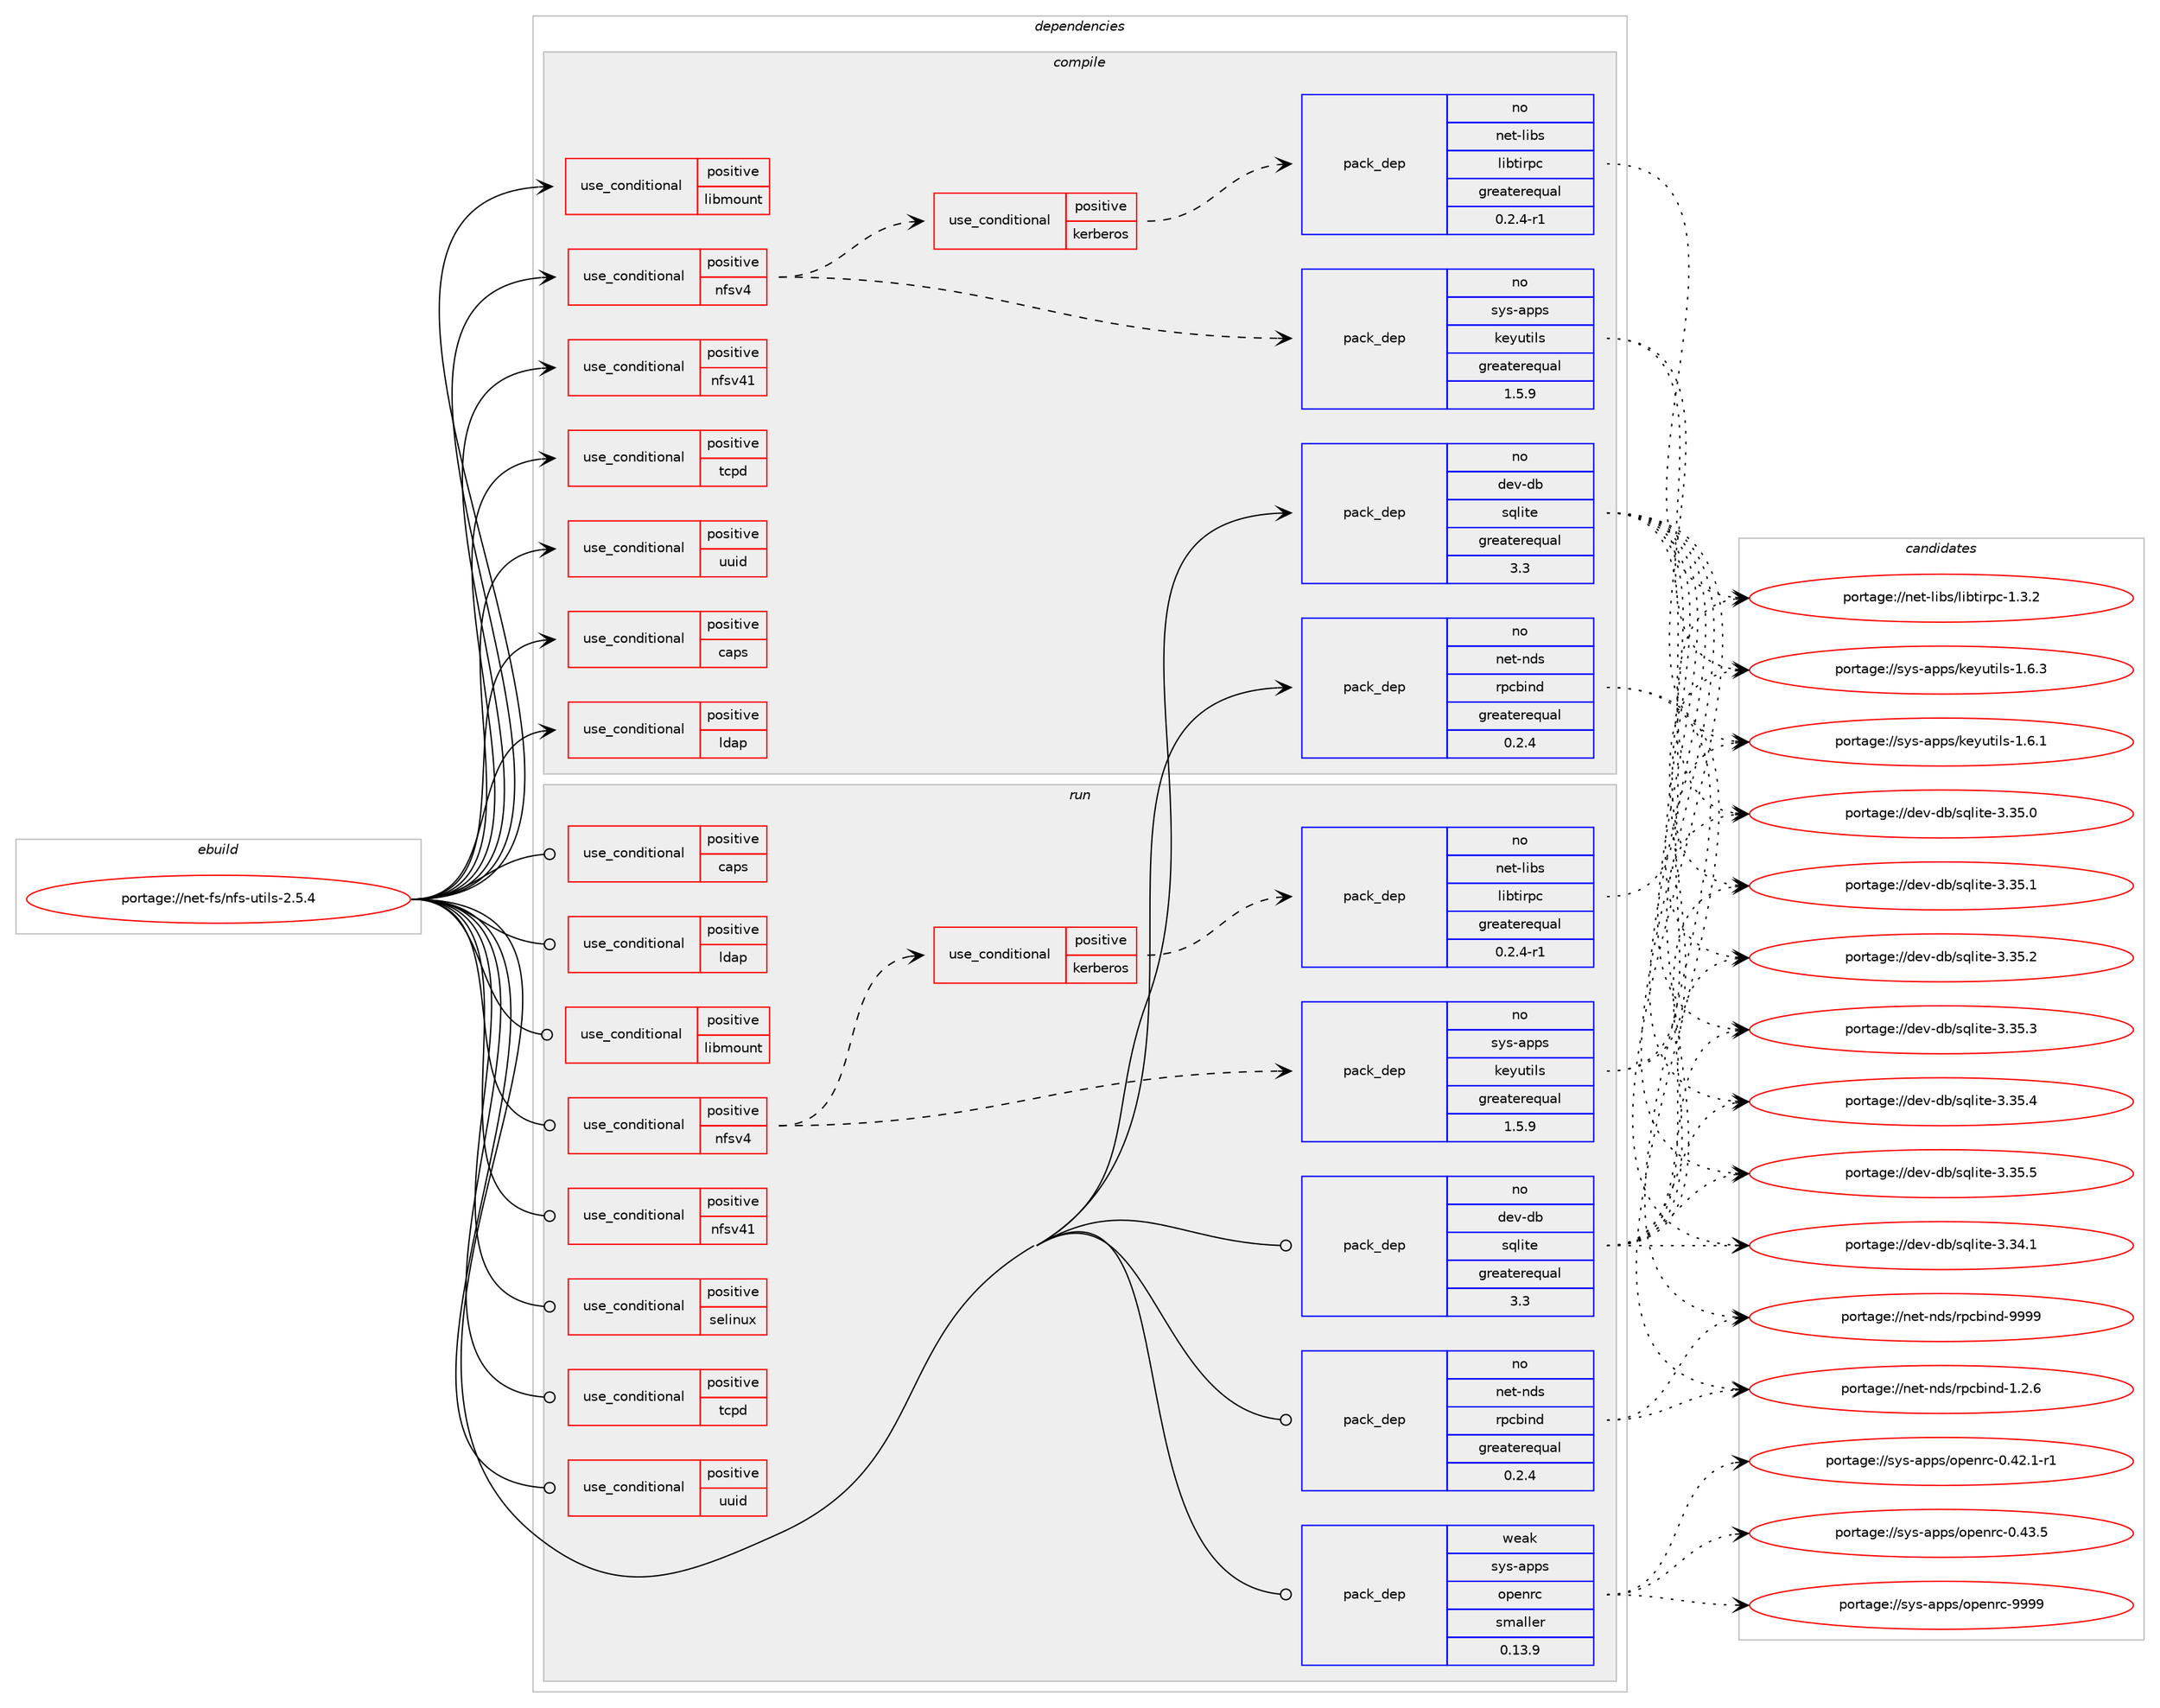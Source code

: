 digraph prolog {

# *************
# Graph options
# *************

newrank=true;
concentrate=true;
compound=true;
graph [rankdir=LR,fontname=Helvetica,fontsize=10,ranksep=1.5];#, ranksep=2.5, nodesep=0.2];
edge  [arrowhead=vee];
node  [fontname=Helvetica,fontsize=10];

# **********
# The ebuild
# **********

subgraph cluster_leftcol {
color=gray;
rank=same;
label=<<i>ebuild</i>>;
id [label="portage://net-fs/nfs-utils-2.5.4", color=red, width=4, href="../net-fs/nfs-utils-2.5.4.svg"];
}

# ****************
# The dependencies
# ****************

subgraph cluster_midcol {
color=gray;
label=<<i>dependencies</i>>;
subgraph cluster_compile {
fillcolor="#eeeeee";
style=filled;
label=<<i>compile</i>>;
subgraph cond33 {
dependency58 [label=<<TABLE BORDER="0" CELLBORDER="1" CELLSPACING="0" CELLPADDING="4"><TR><TD ROWSPAN="3" CELLPADDING="10">use_conditional</TD></TR><TR><TD>positive</TD></TR><TR><TD>caps</TD></TR></TABLE>>, shape=none, color=red];
# *** BEGIN UNKNOWN DEPENDENCY TYPE (TODO) ***
# dependency58 -> package_dependency(portage://net-fs/nfs-utils-2.5.4,install,no,sys-libs,libcap,none,[,,],[],[])
# *** END UNKNOWN DEPENDENCY TYPE (TODO) ***

}
id:e -> dependency58:w [weight=20,style="solid",arrowhead="vee"];
subgraph cond34 {
dependency59 [label=<<TABLE BORDER="0" CELLBORDER="1" CELLSPACING="0" CELLPADDING="4"><TR><TD ROWSPAN="3" CELLPADDING="10">use_conditional</TD></TR><TR><TD>positive</TD></TR><TR><TD>ldap</TD></TR></TABLE>>, shape=none, color=red];
# *** BEGIN UNKNOWN DEPENDENCY TYPE (TODO) ***
# dependency59 -> package_dependency(portage://net-fs/nfs-utils-2.5.4,install,no,net-nds,openldap,none,[,,],[],[])
# *** END UNKNOWN DEPENDENCY TYPE (TODO) ***

}
id:e -> dependency59:w [weight=20,style="solid",arrowhead="vee"];
subgraph cond35 {
dependency60 [label=<<TABLE BORDER="0" CELLBORDER="1" CELLSPACING="0" CELLPADDING="4"><TR><TD ROWSPAN="3" CELLPADDING="10">use_conditional</TD></TR><TR><TD>positive</TD></TR><TR><TD>libmount</TD></TR></TABLE>>, shape=none, color=red];
# *** BEGIN UNKNOWN DEPENDENCY TYPE (TODO) ***
# dependency60 -> package_dependency(portage://net-fs/nfs-utils-2.5.4,install,no,sys-apps,util-linux,none,[,,],[],[])
# *** END UNKNOWN DEPENDENCY TYPE (TODO) ***

}
id:e -> dependency60:w [weight=20,style="solid",arrowhead="vee"];
subgraph cond36 {
dependency61 [label=<<TABLE BORDER="0" CELLBORDER="1" CELLSPACING="0" CELLPADDING="4"><TR><TD ROWSPAN="3" CELLPADDING="10">use_conditional</TD></TR><TR><TD>positive</TD></TR><TR><TD>nfsv4</TD></TR></TABLE>>, shape=none, color=red];
# *** BEGIN UNKNOWN DEPENDENCY TYPE (TODO) ***
# dependency61 -> package_dependency(portage://net-fs/nfs-utils-2.5.4,install,no,dev-libs,libevent,none,[,,],any_same_slot,[])
# *** END UNKNOWN DEPENDENCY TYPE (TODO) ***

subgraph pack24 {
dependency62 [label=<<TABLE BORDER="0" CELLBORDER="1" CELLSPACING="0" CELLPADDING="4" WIDTH="220"><TR><TD ROWSPAN="6" CELLPADDING="30">pack_dep</TD></TR><TR><TD WIDTH="110">no</TD></TR><TR><TD>sys-apps</TD></TR><TR><TD>keyutils</TD></TR><TR><TD>greaterequal</TD></TR><TR><TD>1.5.9</TD></TR></TABLE>>, shape=none, color=blue];
}
dependency61:e -> dependency62:w [weight=20,style="dashed",arrowhead="vee"];
subgraph cond37 {
dependency63 [label=<<TABLE BORDER="0" CELLBORDER="1" CELLSPACING="0" CELLPADDING="4"><TR><TD ROWSPAN="3" CELLPADDING="10">use_conditional</TD></TR><TR><TD>positive</TD></TR><TR><TD>kerberos</TD></TR></TABLE>>, shape=none, color=red];
subgraph pack25 {
dependency64 [label=<<TABLE BORDER="0" CELLBORDER="1" CELLSPACING="0" CELLPADDING="4" WIDTH="220"><TR><TD ROWSPAN="6" CELLPADDING="30">pack_dep</TD></TR><TR><TD WIDTH="110">no</TD></TR><TR><TD>net-libs</TD></TR><TR><TD>libtirpc</TD></TR><TR><TD>greaterequal</TD></TR><TR><TD>0.2.4-r1</TD></TR></TABLE>>, shape=none, color=blue];
}
dependency63:e -> dependency64:w [weight=20,style="dashed",arrowhead="vee"];
# *** BEGIN UNKNOWN DEPENDENCY TYPE (TODO) ***
# dependency63 -> package_dependency(portage://net-fs/nfs-utils-2.5.4,install,no,app-crypt,mit-krb5,none,[,,],[],[])
# *** END UNKNOWN DEPENDENCY TYPE (TODO) ***

}
dependency61:e -> dependency63:w [weight=20,style="dashed",arrowhead="vee"];
}
id:e -> dependency61:w [weight=20,style="solid",arrowhead="vee"];
subgraph cond38 {
dependency65 [label=<<TABLE BORDER="0" CELLBORDER="1" CELLSPACING="0" CELLPADDING="4"><TR><TD ROWSPAN="3" CELLPADDING="10">use_conditional</TD></TR><TR><TD>positive</TD></TR><TR><TD>nfsv41</TD></TR></TABLE>>, shape=none, color=red];
# *** BEGIN UNKNOWN DEPENDENCY TYPE (TODO) ***
# dependency65 -> package_dependency(portage://net-fs/nfs-utils-2.5.4,install,no,sys-fs,lvm2,none,[,,],[],[])
# *** END UNKNOWN DEPENDENCY TYPE (TODO) ***

}
id:e -> dependency65:w [weight=20,style="solid",arrowhead="vee"];
subgraph cond39 {
dependency66 [label=<<TABLE BORDER="0" CELLBORDER="1" CELLSPACING="0" CELLPADDING="4"><TR><TD ROWSPAN="3" CELLPADDING="10">use_conditional</TD></TR><TR><TD>positive</TD></TR><TR><TD>tcpd</TD></TR></TABLE>>, shape=none, color=red];
# *** BEGIN UNKNOWN DEPENDENCY TYPE (TODO) ***
# dependency66 -> package_dependency(portage://net-fs/nfs-utils-2.5.4,install,no,sys-apps,tcp-wrappers,none,[,,],[],[])
# *** END UNKNOWN DEPENDENCY TYPE (TODO) ***

}
id:e -> dependency66:w [weight=20,style="solid",arrowhead="vee"];
subgraph cond40 {
dependency67 [label=<<TABLE BORDER="0" CELLBORDER="1" CELLSPACING="0" CELLPADDING="4"><TR><TD ROWSPAN="3" CELLPADDING="10">use_conditional</TD></TR><TR><TD>positive</TD></TR><TR><TD>uuid</TD></TR></TABLE>>, shape=none, color=red];
# *** BEGIN UNKNOWN DEPENDENCY TYPE (TODO) ***
# dependency67 -> package_dependency(portage://net-fs/nfs-utils-2.5.4,install,no,sys-apps,util-linux,none,[,,],[],[])
# *** END UNKNOWN DEPENDENCY TYPE (TODO) ***

}
id:e -> dependency67:w [weight=20,style="solid",arrowhead="vee"];
subgraph pack26 {
dependency68 [label=<<TABLE BORDER="0" CELLBORDER="1" CELLSPACING="0" CELLPADDING="4" WIDTH="220"><TR><TD ROWSPAN="6" CELLPADDING="30">pack_dep</TD></TR><TR><TD WIDTH="110">no</TD></TR><TR><TD>dev-db</TD></TR><TR><TD>sqlite</TD></TR><TR><TD>greaterequal</TD></TR><TR><TD>3.3</TD></TR></TABLE>>, shape=none, color=blue];
}
id:e -> dependency68:w [weight=20,style="solid",arrowhead="vee"];
# *** BEGIN UNKNOWN DEPENDENCY TYPE (TODO) ***
# id -> package_dependency(portage://net-fs/nfs-utils-2.5.4,install,no,dev-libs,libxml2,none,[,,],[],[])
# *** END UNKNOWN DEPENDENCY TYPE (TODO) ***

# *** BEGIN UNKNOWN DEPENDENCY TYPE (TODO) ***
# id -> package_dependency(portage://net-fs/nfs-utils-2.5.4,install,no,net-libs,libtirpc,none,[,,],any_same_slot,[])
# *** END UNKNOWN DEPENDENCY TYPE (TODO) ***

subgraph pack27 {
dependency69 [label=<<TABLE BORDER="0" CELLBORDER="1" CELLSPACING="0" CELLPADDING="4" WIDTH="220"><TR><TD ROWSPAN="6" CELLPADDING="30">pack_dep</TD></TR><TR><TD WIDTH="110">no</TD></TR><TR><TD>net-nds</TD></TR><TR><TD>rpcbind</TD></TR><TR><TD>greaterequal</TD></TR><TR><TD>0.2.4</TD></TR></TABLE>>, shape=none, color=blue];
}
id:e -> dependency69:w [weight=20,style="solid",arrowhead="vee"];
# *** BEGIN UNKNOWN DEPENDENCY TYPE (TODO) ***
# id -> package_dependency(portage://net-fs/nfs-utils-2.5.4,install,no,sys-libs,e2fsprogs-libs,none,[,,],[],[])
# *** END UNKNOWN DEPENDENCY TYPE (TODO) ***

}
subgraph cluster_compileandrun {
fillcolor="#eeeeee";
style=filled;
label=<<i>compile and run</i>>;
}
subgraph cluster_run {
fillcolor="#eeeeee";
style=filled;
label=<<i>run</i>>;
subgraph cond41 {
dependency70 [label=<<TABLE BORDER="0" CELLBORDER="1" CELLSPACING="0" CELLPADDING="4"><TR><TD ROWSPAN="3" CELLPADDING="10">use_conditional</TD></TR><TR><TD>positive</TD></TR><TR><TD>caps</TD></TR></TABLE>>, shape=none, color=red];
# *** BEGIN UNKNOWN DEPENDENCY TYPE (TODO) ***
# dependency70 -> package_dependency(portage://net-fs/nfs-utils-2.5.4,run,no,sys-libs,libcap,none,[,,],[],[])
# *** END UNKNOWN DEPENDENCY TYPE (TODO) ***

}
id:e -> dependency70:w [weight=20,style="solid",arrowhead="odot"];
subgraph cond42 {
dependency71 [label=<<TABLE BORDER="0" CELLBORDER="1" CELLSPACING="0" CELLPADDING="4"><TR><TD ROWSPAN="3" CELLPADDING="10">use_conditional</TD></TR><TR><TD>positive</TD></TR><TR><TD>ldap</TD></TR></TABLE>>, shape=none, color=red];
# *** BEGIN UNKNOWN DEPENDENCY TYPE (TODO) ***
# dependency71 -> package_dependency(portage://net-fs/nfs-utils-2.5.4,run,no,net-nds,openldap,none,[,,],[],[])
# *** END UNKNOWN DEPENDENCY TYPE (TODO) ***

}
id:e -> dependency71:w [weight=20,style="solid",arrowhead="odot"];
subgraph cond43 {
dependency72 [label=<<TABLE BORDER="0" CELLBORDER="1" CELLSPACING="0" CELLPADDING="4"><TR><TD ROWSPAN="3" CELLPADDING="10">use_conditional</TD></TR><TR><TD>positive</TD></TR><TR><TD>libmount</TD></TR></TABLE>>, shape=none, color=red];
# *** BEGIN UNKNOWN DEPENDENCY TYPE (TODO) ***
# dependency72 -> package_dependency(portage://net-fs/nfs-utils-2.5.4,run,no,sys-apps,util-linux,none,[,,],[],[])
# *** END UNKNOWN DEPENDENCY TYPE (TODO) ***

}
id:e -> dependency72:w [weight=20,style="solid",arrowhead="odot"];
subgraph cond44 {
dependency73 [label=<<TABLE BORDER="0" CELLBORDER="1" CELLSPACING="0" CELLPADDING="4"><TR><TD ROWSPAN="3" CELLPADDING="10">use_conditional</TD></TR><TR><TD>positive</TD></TR><TR><TD>nfsv4</TD></TR></TABLE>>, shape=none, color=red];
# *** BEGIN UNKNOWN DEPENDENCY TYPE (TODO) ***
# dependency73 -> package_dependency(portage://net-fs/nfs-utils-2.5.4,run,no,dev-libs,libevent,none,[,,],any_same_slot,[])
# *** END UNKNOWN DEPENDENCY TYPE (TODO) ***

subgraph pack28 {
dependency74 [label=<<TABLE BORDER="0" CELLBORDER="1" CELLSPACING="0" CELLPADDING="4" WIDTH="220"><TR><TD ROWSPAN="6" CELLPADDING="30">pack_dep</TD></TR><TR><TD WIDTH="110">no</TD></TR><TR><TD>sys-apps</TD></TR><TR><TD>keyutils</TD></TR><TR><TD>greaterequal</TD></TR><TR><TD>1.5.9</TD></TR></TABLE>>, shape=none, color=blue];
}
dependency73:e -> dependency74:w [weight=20,style="dashed",arrowhead="vee"];
subgraph cond45 {
dependency75 [label=<<TABLE BORDER="0" CELLBORDER="1" CELLSPACING="0" CELLPADDING="4"><TR><TD ROWSPAN="3" CELLPADDING="10">use_conditional</TD></TR><TR><TD>positive</TD></TR><TR><TD>kerberos</TD></TR></TABLE>>, shape=none, color=red];
subgraph pack29 {
dependency76 [label=<<TABLE BORDER="0" CELLBORDER="1" CELLSPACING="0" CELLPADDING="4" WIDTH="220"><TR><TD ROWSPAN="6" CELLPADDING="30">pack_dep</TD></TR><TR><TD WIDTH="110">no</TD></TR><TR><TD>net-libs</TD></TR><TR><TD>libtirpc</TD></TR><TR><TD>greaterequal</TD></TR><TR><TD>0.2.4-r1</TD></TR></TABLE>>, shape=none, color=blue];
}
dependency75:e -> dependency76:w [weight=20,style="dashed",arrowhead="vee"];
# *** BEGIN UNKNOWN DEPENDENCY TYPE (TODO) ***
# dependency75 -> package_dependency(portage://net-fs/nfs-utils-2.5.4,run,no,app-crypt,mit-krb5,none,[,,],[],[])
# *** END UNKNOWN DEPENDENCY TYPE (TODO) ***

}
dependency73:e -> dependency75:w [weight=20,style="dashed",arrowhead="vee"];
}
id:e -> dependency73:w [weight=20,style="solid",arrowhead="odot"];
subgraph cond46 {
dependency77 [label=<<TABLE BORDER="0" CELLBORDER="1" CELLSPACING="0" CELLPADDING="4"><TR><TD ROWSPAN="3" CELLPADDING="10">use_conditional</TD></TR><TR><TD>positive</TD></TR><TR><TD>nfsv41</TD></TR></TABLE>>, shape=none, color=red];
# *** BEGIN UNKNOWN DEPENDENCY TYPE (TODO) ***
# dependency77 -> package_dependency(portage://net-fs/nfs-utils-2.5.4,run,no,sys-fs,lvm2,none,[,,],[],[])
# *** END UNKNOWN DEPENDENCY TYPE (TODO) ***

}
id:e -> dependency77:w [weight=20,style="solid",arrowhead="odot"];
subgraph cond47 {
dependency78 [label=<<TABLE BORDER="0" CELLBORDER="1" CELLSPACING="0" CELLPADDING="4"><TR><TD ROWSPAN="3" CELLPADDING="10">use_conditional</TD></TR><TR><TD>positive</TD></TR><TR><TD>selinux</TD></TR></TABLE>>, shape=none, color=red];
# *** BEGIN UNKNOWN DEPENDENCY TYPE (TODO) ***
# dependency78 -> package_dependency(portage://net-fs/nfs-utils-2.5.4,run,no,sec-policy,selinux-rpc,none,[,,],[],[])
# *** END UNKNOWN DEPENDENCY TYPE (TODO) ***

# *** BEGIN UNKNOWN DEPENDENCY TYPE (TODO) ***
# dependency78 -> package_dependency(portage://net-fs/nfs-utils-2.5.4,run,no,sec-policy,selinux-rpcbind,none,[,,],[],[])
# *** END UNKNOWN DEPENDENCY TYPE (TODO) ***

}
id:e -> dependency78:w [weight=20,style="solid",arrowhead="odot"];
subgraph cond48 {
dependency79 [label=<<TABLE BORDER="0" CELLBORDER="1" CELLSPACING="0" CELLPADDING="4"><TR><TD ROWSPAN="3" CELLPADDING="10">use_conditional</TD></TR><TR><TD>positive</TD></TR><TR><TD>tcpd</TD></TR></TABLE>>, shape=none, color=red];
# *** BEGIN UNKNOWN DEPENDENCY TYPE (TODO) ***
# dependency79 -> package_dependency(portage://net-fs/nfs-utils-2.5.4,run,no,sys-apps,tcp-wrappers,none,[,,],[],[])
# *** END UNKNOWN DEPENDENCY TYPE (TODO) ***

}
id:e -> dependency79:w [weight=20,style="solid",arrowhead="odot"];
subgraph cond49 {
dependency80 [label=<<TABLE BORDER="0" CELLBORDER="1" CELLSPACING="0" CELLPADDING="4"><TR><TD ROWSPAN="3" CELLPADDING="10">use_conditional</TD></TR><TR><TD>positive</TD></TR><TR><TD>uuid</TD></TR></TABLE>>, shape=none, color=red];
# *** BEGIN UNKNOWN DEPENDENCY TYPE (TODO) ***
# dependency80 -> package_dependency(portage://net-fs/nfs-utils-2.5.4,run,no,sys-apps,util-linux,none,[,,],[],[])
# *** END UNKNOWN DEPENDENCY TYPE (TODO) ***

}
id:e -> dependency80:w [weight=20,style="solid",arrowhead="odot"];
subgraph pack30 {
dependency81 [label=<<TABLE BORDER="0" CELLBORDER="1" CELLSPACING="0" CELLPADDING="4" WIDTH="220"><TR><TD ROWSPAN="6" CELLPADDING="30">pack_dep</TD></TR><TR><TD WIDTH="110">no</TD></TR><TR><TD>dev-db</TD></TR><TR><TD>sqlite</TD></TR><TR><TD>greaterequal</TD></TR><TR><TD>3.3</TD></TR></TABLE>>, shape=none, color=blue];
}
id:e -> dependency81:w [weight=20,style="solid",arrowhead="odot"];
# *** BEGIN UNKNOWN DEPENDENCY TYPE (TODO) ***
# id -> package_dependency(portage://net-fs/nfs-utils-2.5.4,run,no,dev-libs,libxml2,none,[,,],[],[])
# *** END UNKNOWN DEPENDENCY TYPE (TODO) ***

# *** BEGIN UNKNOWN DEPENDENCY TYPE (TODO) ***
# id -> package_dependency(portage://net-fs/nfs-utils-2.5.4,run,no,net-libs,libtirpc,none,[,,],any_same_slot,[])
# *** END UNKNOWN DEPENDENCY TYPE (TODO) ***

subgraph pack31 {
dependency82 [label=<<TABLE BORDER="0" CELLBORDER="1" CELLSPACING="0" CELLPADDING="4" WIDTH="220"><TR><TD ROWSPAN="6" CELLPADDING="30">pack_dep</TD></TR><TR><TD WIDTH="110">no</TD></TR><TR><TD>net-nds</TD></TR><TR><TD>rpcbind</TD></TR><TR><TD>greaterequal</TD></TR><TR><TD>0.2.4</TD></TR></TABLE>>, shape=none, color=blue];
}
id:e -> dependency82:w [weight=20,style="solid",arrowhead="odot"];
# *** BEGIN UNKNOWN DEPENDENCY TYPE (TODO) ***
# id -> package_dependency(portage://net-fs/nfs-utils-2.5.4,run,no,sys-libs,e2fsprogs-libs,none,[,,],[],[])
# *** END UNKNOWN DEPENDENCY TYPE (TODO) ***

# *** BEGIN UNKNOWN DEPENDENCY TYPE (TODO) ***
# id -> package_dependency(portage://net-fs/nfs-utils-2.5.4,run,weak,net-libs,libnfsidmap,none,[,,],[],[])
# *** END UNKNOWN DEPENDENCY TYPE (TODO) ***

# *** BEGIN UNKNOWN DEPENDENCY TYPE (TODO) ***
# id -> package_dependency(portage://net-fs/nfs-utils-2.5.4,run,weak,net-nds,portmap,none,[,,],[],[])
# *** END UNKNOWN DEPENDENCY TYPE (TODO) ***

subgraph pack32 {
dependency83 [label=<<TABLE BORDER="0" CELLBORDER="1" CELLSPACING="0" CELLPADDING="4" WIDTH="220"><TR><TD ROWSPAN="6" CELLPADDING="30">pack_dep</TD></TR><TR><TD WIDTH="110">weak</TD></TR><TR><TD>sys-apps</TD></TR><TR><TD>openrc</TD></TR><TR><TD>smaller</TD></TR><TR><TD>0.13.9</TD></TR></TABLE>>, shape=none, color=blue];
}
id:e -> dependency83:w [weight=20,style="solid",arrowhead="odot"];
}
}

# **************
# The candidates
# **************

subgraph cluster_choices {
rank=same;
color=gray;
label=<<i>candidates</i>>;

subgraph choice24 {
color=black;
nodesep=1;
choice115121115459711211211547107101121117116105108115454946544649 [label="portage://sys-apps/keyutils-1.6.1", color=red, width=4,href="../sys-apps/keyutils-1.6.1.svg"];
choice115121115459711211211547107101121117116105108115454946544651 [label="portage://sys-apps/keyutils-1.6.3", color=red, width=4,href="../sys-apps/keyutils-1.6.3.svg"];
dependency62:e -> choice115121115459711211211547107101121117116105108115454946544649:w [style=dotted,weight="100"];
dependency62:e -> choice115121115459711211211547107101121117116105108115454946544651:w [style=dotted,weight="100"];
}
subgraph choice25 {
color=black;
nodesep=1;
choice1101011164510810598115471081059811610511411299454946514650 [label="portage://net-libs/libtirpc-1.3.2", color=red, width=4,href="../net-libs/libtirpc-1.3.2.svg"];
dependency64:e -> choice1101011164510810598115471081059811610511411299454946514650:w [style=dotted,weight="100"];
}
subgraph choice26 {
color=black;
nodesep=1;
choice10010111845100984711511310810511610145514651524649 [label="portage://dev-db/sqlite-3.34.1", color=red, width=4,href="../dev-db/sqlite-3.34.1.svg"];
choice10010111845100984711511310810511610145514651534648 [label="portage://dev-db/sqlite-3.35.0", color=red, width=4,href="../dev-db/sqlite-3.35.0.svg"];
choice10010111845100984711511310810511610145514651534649 [label="portage://dev-db/sqlite-3.35.1", color=red, width=4,href="../dev-db/sqlite-3.35.1.svg"];
choice10010111845100984711511310810511610145514651534650 [label="portage://dev-db/sqlite-3.35.2", color=red, width=4,href="../dev-db/sqlite-3.35.2.svg"];
choice10010111845100984711511310810511610145514651534651 [label="portage://dev-db/sqlite-3.35.3", color=red, width=4,href="../dev-db/sqlite-3.35.3.svg"];
choice10010111845100984711511310810511610145514651534652 [label="portage://dev-db/sqlite-3.35.4", color=red, width=4,href="../dev-db/sqlite-3.35.4.svg"];
choice10010111845100984711511310810511610145514651534653 [label="portage://dev-db/sqlite-3.35.5", color=red, width=4,href="../dev-db/sqlite-3.35.5.svg"];
dependency68:e -> choice10010111845100984711511310810511610145514651524649:w [style=dotted,weight="100"];
dependency68:e -> choice10010111845100984711511310810511610145514651534648:w [style=dotted,weight="100"];
dependency68:e -> choice10010111845100984711511310810511610145514651534649:w [style=dotted,weight="100"];
dependency68:e -> choice10010111845100984711511310810511610145514651534650:w [style=dotted,weight="100"];
dependency68:e -> choice10010111845100984711511310810511610145514651534651:w [style=dotted,weight="100"];
dependency68:e -> choice10010111845100984711511310810511610145514651534652:w [style=dotted,weight="100"];
dependency68:e -> choice10010111845100984711511310810511610145514651534653:w [style=dotted,weight="100"];
}
subgraph choice27 {
color=black;
nodesep=1;
choice11010111645110100115471141129998105110100454946504654 [label="portage://net-nds/rpcbind-1.2.6", color=red, width=4,href="../net-nds/rpcbind-1.2.6.svg"];
choice110101116451101001154711411299981051101004557575757 [label="portage://net-nds/rpcbind-9999", color=red, width=4,href="../net-nds/rpcbind-9999.svg"];
dependency69:e -> choice11010111645110100115471141129998105110100454946504654:w [style=dotted,weight="100"];
dependency69:e -> choice110101116451101001154711411299981051101004557575757:w [style=dotted,weight="100"];
}
subgraph choice28 {
color=black;
nodesep=1;
choice115121115459711211211547107101121117116105108115454946544649 [label="portage://sys-apps/keyutils-1.6.1", color=red, width=4,href="../sys-apps/keyutils-1.6.1.svg"];
choice115121115459711211211547107101121117116105108115454946544651 [label="portage://sys-apps/keyutils-1.6.3", color=red, width=4,href="../sys-apps/keyutils-1.6.3.svg"];
dependency74:e -> choice115121115459711211211547107101121117116105108115454946544649:w [style=dotted,weight="100"];
dependency74:e -> choice115121115459711211211547107101121117116105108115454946544651:w [style=dotted,weight="100"];
}
subgraph choice29 {
color=black;
nodesep=1;
choice1101011164510810598115471081059811610511411299454946514650 [label="portage://net-libs/libtirpc-1.3.2", color=red, width=4,href="../net-libs/libtirpc-1.3.2.svg"];
dependency76:e -> choice1101011164510810598115471081059811610511411299454946514650:w [style=dotted,weight="100"];
}
subgraph choice30 {
color=black;
nodesep=1;
choice10010111845100984711511310810511610145514651524649 [label="portage://dev-db/sqlite-3.34.1", color=red, width=4,href="../dev-db/sqlite-3.34.1.svg"];
choice10010111845100984711511310810511610145514651534648 [label="portage://dev-db/sqlite-3.35.0", color=red, width=4,href="../dev-db/sqlite-3.35.0.svg"];
choice10010111845100984711511310810511610145514651534649 [label="portage://dev-db/sqlite-3.35.1", color=red, width=4,href="../dev-db/sqlite-3.35.1.svg"];
choice10010111845100984711511310810511610145514651534650 [label="portage://dev-db/sqlite-3.35.2", color=red, width=4,href="../dev-db/sqlite-3.35.2.svg"];
choice10010111845100984711511310810511610145514651534651 [label="portage://dev-db/sqlite-3.35.3", color=red, width=4,href="../dev-db/sqlite-3.35.3.svg"];
choice10010111845100984711511310810511610145514651534652 [label="portage://dev-db/sqlite-3.35.4", color=red, width=4,href="../dev-db/sqlite-3.35.4.svg"];
choice10010111845100984711511310810511610145514651534653 [label="portage://dev-db/sqlite-3.35.5", color=red, width=4,href="../dev-db/sqlite-3.35.5.svg"];
dependency81:e -> choice10010111845100984711511310810511610145514651524649:w [style=dotted,weight="100"];
dependency81:e -> choice10010111845100984711511310810511610145514651534648:w [style=dotted,weight="100"];
dependency81:e -> choice10010111845100984711511310810511610145514651534649:w [style=dotted,weight="100"];
dependency81:e -> choice10010111845100984711511310810511610145514651534650:w [style=dotted,weight="100"];
dependency81:e -> choice10010111845100984711511310810511610145514651534651:w [style=dotted,weight="100"];
dependency81:e -> choice10010111845100984711511310810511610145514651534652:w [style=dotted,weight="100"];
dependency81:e -> choice10010111845100984711511310810511610145514651534653:w [style=dotted,weight="100"];
}
subgraph choice31 {
color=black;
nodesep=1;
choice11010111645110100115471141129998105110100454946504654 [label="portage://net-nds/rpcbind-1.2.6", color=red, width=4,href="../net-nds/rpcbind-1.2.6.svg"];
choice110101116451101001154711411299981051101004557575757 [label="portage://net-nds/rpcbind-9999", color=red, width=4,href="../net-nds/rpcbind-9999.svg"];
dependency82:e -> choice11010111645110100115471141129998105110100454946504654:w [style=dotted,weight="100"];
dependency82:e -> choice110101116451101001154711411299981051101004557575757:w [style=dotted,weight="100"];
}
subgraph choice32 {
color=black;
nodesep=1;
choice11512111545971121121154711111210111011499454846525046494511449 [label="portage://sys-apps/openrc-0.42.1-r1", color=red, width=4,href="../sys-apps/openrc-0.42.1-r1.svg"];
choice1151211154597112112115471111121011101149945484652514653 [label="portage://sys-apps/openrc-0.43.5", color=red, width=4,href="../sys-apps/openrc-0.43.5.svg"];
choice115121115459711211211547111112101110114994557575757 [label="portage://sys-apps/openrc-9999", color=red, width=4,href="../sys-apps/openrc-9999.svg"];
dependency83:e -> choice11512111545971121121154711111210111011499454846525046494511449:w [style=dotted,weight="100"];
dependency83:e -> choice1151211154597112112115471111121011101149945484652514653:w [style=dotted,weight="100"];
dependency83:e -> choice115121115459711211211547111112101110114994557575757:w [style=dotted,weight="100"];
}
}

}
